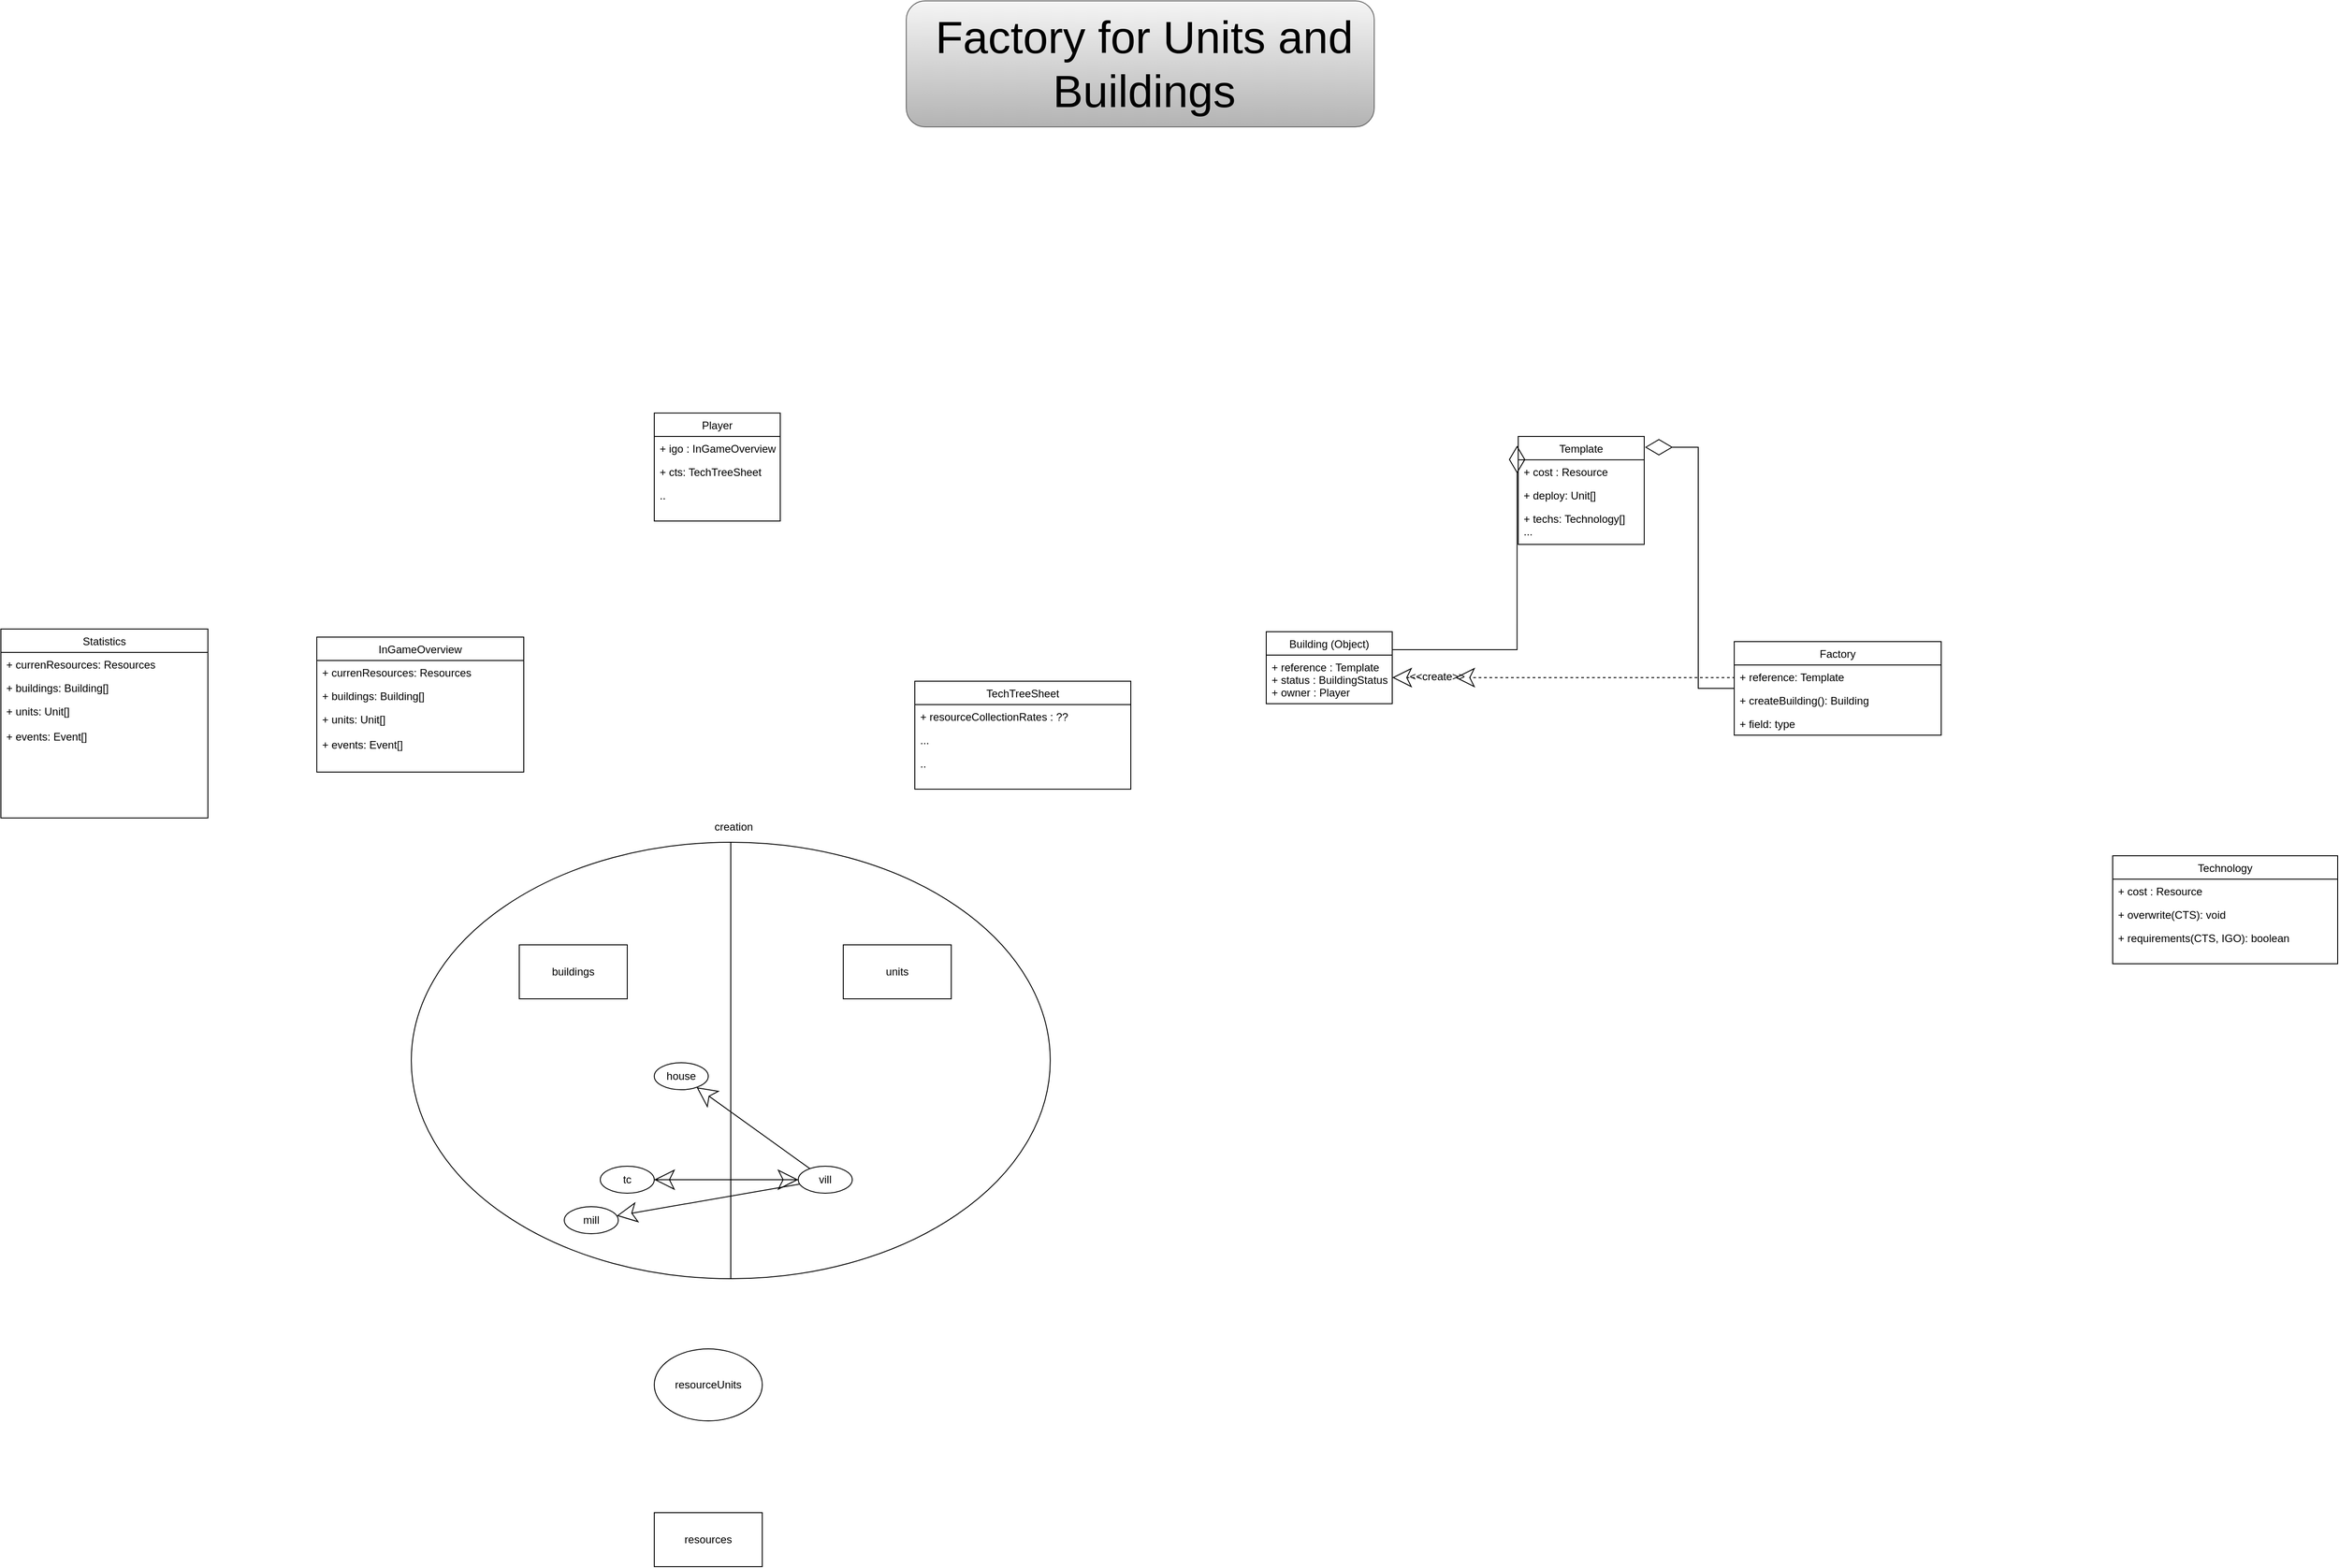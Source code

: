 <mxfile version="11.2.5" type="device" pages="1"><diagram id="2Q4ShnVCX6wNKsT7FVy_" name="Page-1"><mxGraphModel dx="2875" dy="1885" grid="1" gridSize="10" guides="1" tooltips="1" connect="1" arrows="1" fold="1" page="1" pageScale="1" pageWidth="827" pageHeight="1169" math="0" shadow="0"><root><mxCell id="0"/><mxCell id="1" parent="0"/><mxCell id="pLUa0NyGpucSk5SA1N4r-1" value="Template" style="swimlane;fontStyle=0;childLayout=stackLayout;horizontal=1;startSize=26;fillColor=none;horizontalStack=0;resizeParent=1;resizeParentMax=0;resizeLast=0;collapsible=1;marginBottom=0;" vertex="1" parent="1"><mxGeometry x="330" y="114" width="140" height="120" as="geometry"/></mxCell><mxCell id="pLUa0NyGpucSk5SA1N4r-2" value="+ cost : Resource" style="text;strokeColor=none;fillColor=none;align=left;verticalAlign=top;spacingLeft=4;spacingRight=4;overflow=hidden;rotatable=0;points=[[0,0.5],[1,0.5]];portConstraint=eastwest;" vertex="1" parent="pLUa0NyGpucSk5SA1N4r-1"><mxGeometry y="26" width="140" height="26" as="geometry"/></mxCell><mxCell id="pLUa0NyGpucSk5SA1N4r-4" value="+ deploy: Unit[]" style="text;strokeColor=none;fillColor=none;align=left;verticalAlign=top;spacingLeft=4;spacingRight=4;overflow=hidden;rotatable=0;points=[[0,0.5],[1,0.5]];portConstraint=eastwest;" vertex="1" parent="pLUa0NyGpucSk5SA1N4r-1"><mxGeometry y="52" width="140" height="26" as="geometry"/></mxCell><mxCell id="pLUa0NyGpucSk5SA1N4r-3" value="+ techs: Technology[]&#10;..." style="text;strokeColor=none;fillColor=none;align=left;verticalAlign=top;spacingLeft=4;spacingRight=4;overflow=hidden;rotatable=0;points=[[0,0.5],[1,0.5]];portConstraint=eastwest;" vertex="1" parent="pLUa0NyGpucSk5SA1N4r-1"><mxGeometry y="78" width="140" height="42" as="geometry"/></mxCell><mxCell id="pLUa0NyGpucSk5SA1N4r-7" value="" style="group" vertex="1" connectable="0" parent="1"><mxGeometry x="-350" y="-370" width="520" height="140" as="geometry"/></mxCell><mxCell id="pLUa0NyGpucSk5SA1N4r-6" value="" style="rounded=1;whiteSpace=wrap;html=1;gradientColor=#b3b3b3;fillColor=#f5f5f5;strokeColor=#666666;" vertex="1" parent="pLUa0NyGpucSk5SA1N4r-7"><mxGeometry width="520.0" height="140" as="geometry"/></mxCell><mxCell id="pLUa0NyGpucSk5SA1N4r-5" value="&lt;font style=&quot;font-size: 50px&quot;&gt;Factory for Units and Buildings&lt;/font&gt;" style="text;html=1;strokeColor=none;fillColor=none;align=center;verticalAlign=middle;whiteSpace=wrap;rounded=0;" vertex="1" parent="pLUa0NyGpucSk5SA1N4r-7"><mxGeometry x="9.286" y="30.0" width="510.714" height="80" as="geometry"/></mxCell><mxCell id="pLUa0NyGpucSk5SA1N4r-8" value="Factory" style="swimlane;fontStyle=0;childLayout=stackLayout;horizontal=1;startSize=26;fillColor=none;horizontalStack=0;resizeParent=1;resizeParentMax=0;resizeLast=0;collapsible=1;marginBottom=0;" vertex="1" parent="1"><mxGeometry x="570" y="342" width="230" height="104" as="geometry"/></mxCell><mxCell id="pLUa0NyGpucSk5SA1N4r-9" value="+ reference: Template" style="text;strokeColor=none;fillColor=none;align=left;verticalAlign=top;spacingLeft=4;spacingRight=4;overflow=hidden;rotatable=0;points=[[0,0.5],[1,0.5]];portConstraint=eastwest;" vertex="1" parent="pLUa0NyGpucSk5SA1N4r-8"><mxGeometry y="26" width="230" height="26" as="geometry"/></mxCell><mxCell id="pLUa0NyGpucSk5SA1N4r-10" value="+ createBuilding(): Building" style="text;strokeColor=none;fillColor=none;align=left;verticalAlign=top;spacingLeft=4;spacingRight=4;overflow=hidden;rotatable=0;points=[[0,0.5],[1,0.5]];portConstraint=eastwest;" vertex="1" parent="pLUa0NyGpucSk5SA1N4r-8"><mxGeometry y="52" width="230" height="26" as="geometry"/></mxCell><mxCell id="pLUa0NyGpucSk5SA1N4r-11" value="+ field: type" style="text;strokeColor=none;fillColor=none;align=left;verticalAlign=top;spacingLeft=4;spacingRight=4;overflow=hidden;rotatable=0;points=[[0,0.5],[1,0.5]];portConstraint=eastwest;" vertex="1" parent="pLUa0NyGpucSk5SA1N4r-8"><mxGeometry y="78" width="230" height="26" as="geometry"/></mxCell><mxCell id="pLUa0NyGpucSk5SA1N4r-49" style="edgeStyle=orthogonalEdgeStyle;rounded=0;orthogonalLoop=1;jettySize=auto;html=1;exitX=1;exitY=0.25;exitDx=0;exitDy=0;endArrow=diamondThin;endFill=0;endSize=28;strokeWidth=1;entryX=-0.009;entryY=0.085;entryDx=0;entryDy=0;entryPerimeter=0;" edge="1" parent="1" source="pLUa0NyGpucSk5SA1N4r-12" target="pLUa0NyGpucSk5SA1N4r-1"><mxGeometry relative="1" as="geometry"><mxPoint x="250" y="210" as="targetPoint"/></mxGeometry></mxCell><mxCell id="pLUa0NyGpucSk5SA1N4r-12" value="Building (Object)" style="swimlane;fontStyle=0;childLayout=stackLayout;horizontal=1;startSize=26;fillColor=none;horizontalStack=0;resizeParent=1;resizeParentMax=0;resizeLast=0;collapsible=1;marginBottom=0;" vertex="1" parent="1"><mxGeometry x="50" y="331" width="140" height="80" as="geometry"/></mxCell><mxCell id="pLUa0NyGpucSk5SA1N4r-13" value="+ reference : Template&#10;+ status : BuildingStatus&#10;+ owner : Player" style="text;strokeColor=none;fillColor=none;align=left;verticalAlign=top;spacingLeft=4;spacingRight=4;overflow=hidden;rotatable=0;points=[[0,0.5],[1,0.5]];portConstraint=eastwest;" vertex="1" parent="pLUa0NyGpucSk5SA1N4r-12"><mxGeometry y="26" width="140" height="54" as="geometry"/></mxCell><mxCell id="pLUa0NyGpucSk5SA1N4r-21" value="Player" style="swimlane;fontStyle=0;childLayout=stackLayout;horizontal=1;startSize=26;fillColor=none;horizontalStack=0;resizeParent=1;resizeParentMax=0;resizeLast=0;collapsible=1;marginBottom=0;" vertex="1" parent="1"><mxGeometry x="-630" y="88" width="140" height="120" as="geometry"/></mxCell><mxCell id="pLUa0NyGpucSk5SA1N4r-22" value="+ igo : InGameOverview" style="text;strokeColor=none;fillColor=none;align=left;verticalAlign=top;spacingLeft=4;spacingRight=4;overflow=hidden;rotatable=0;points=[[0,0.5],[1,0.5]];portConstraint=eastwest;" vertex="1" parent="pLUa0NyGpucSk5SA1N4r-21"><mxGeometry y="26" width="140" height="26" as="geometry"/></mxCell><mxCell id="pLUa0NyGpucSk5SA1N4r-23" value="+ cts: TechTreeSheet" style="text;strokeColor=none;fillColor=none;align=left;verticalAlign=top;spacingLeft=4;spacingRight=4;overflow=hidden;rotatable=0;points=[[0,0.5],[1,0.5]];portConstraint=eastwest;" vertex="1" parent="pLUa0NyGpucSk5SA1N4r-21"><mxGeometry y="52" width="140" height="26" as="geometry"/></mxCell><mxCell id="pLUa0NyGpucSk5SA1N4r-24" value=".." style="text;strokeColor=none;fillColor=none;align=left;verticalAlign=top;spacingLeft=4;spacingRight=4;overflow=hidden;rotatable=0;points=[[0,0.5],[1,0.5]];portConstraint=eastwest;" vertex="1" parent="pLUa0NyGpucSk5SA1N4r-21"><mxGeometry y="78" width="140" height="42" as="geometry"/></mxCell><mxCell id="pLUa0NyGpucSk5SA1N4r-25" value="InGameOverview" style="swimlane;fontStyle=0;childLayout=stackLayout;horizontal=1;startSize=26;fillColor=none;horizontalStack=0;resizeParent=1;resizeParentMax=0;resizeLast=0;collapsible=1;marginBottom=0;" vertex="1" parent="1"><mxGeometry x="-1005" y="337" width="230" height="150" as="geometry"/></mxCell><mxCell id="pLUa0NyGpucSk5SA1N4r-26" value="+ currenResources: Resources" style="text;strokeColor=none;fillColor=none;align=left;verticalAlign=top;spacingLeft=4;spacingRight=4;overflow=hidden;rotatable=0;points=[[0,0.5],[1,0.5]];portConstraint=eastwest;" vertex="1" parent="pLUa0NyGpucSk5SA1N4r-25"><mxGeometry y="26" width="230" height="26" as="geometry"/></mxCell><mxCell id="pLUa0NyGpucSk5SA1N4r-27" value="+ buildings: Building[]" style="text;strokeColor=none;fillColor=none;align=left;verticalAlign=top;spacingLeft=4;spacingRight=4;overflow=hidden;rotatable=0;points=[[0,0.5],[1,0.5]];portConstraint=eastwest;" vertex="1" parent="pLUa0NyGpucSk5SA1N4r-25"><mxGeometry y="52" width="230" height="26" as="geometry"/></mxCell><mxCell id="pLUa0NyGpucSk5SA1N4r-28" value="+ units: Unit[]&#10;&#10;+ events: Event[]" style="text;strokeColor=none;fillColor=none;align=left;verticalAlign=top;spacingLeft=4;spacingRight=4;overflow=hidden;rotatable=0;points=[[0,0.5],[1,0.5]];portConstraint=eastwest;" vertex="1" parent="pLUa0NyGpucSk5SA1N4r-25"><mxGeometry y="78" width="230" height="72" as="geometry"/></mxCell><mxCell id="pLUa0NyGpucSk5SA1N4r-29" value="TechTreeSheet" style="swimlane;fontStyle=0;childLayout=stackLayout;horizontal=1;startSize=26;fillColor=none;horizontalStack=0;resizeParent=1;resizeParentMax=0;resizeLast=0;collapsible=1;marginBottom=0;" vertex="1" parent="1"><mxGeometry x="-340.5" y="386" width="240" height="120" as="geometry"/></mxCell><mxCell id="pLUa0NyGpucSk5SA1N4r-30" value="+ resourceCollectionRates : ??" style="text;strokeColor=none;fillColor=none;align=left;verticalAlign=top;spacingLeft=4;spacingRight=4;overflow=hidden;rotatable=0;points=[[0,0.5],[1,0.5]];portConstraint=eastwest;" vertex="1" parent="pLUa0NyGpucSk5SA1N4r-29"><mxGeometry y="26" width="240" height="26" as="geometry"/></mxCell><mxCell id="pLUa0NyGpucSk5SA1N4r-31" value="..." style="text;strokeColor=none;fillColor=none;align=left;verticalAlign=top;spacingLeft=4;spacingRight=4;overflow=hidden;rotatable=0;points=[[0,0.5],[1,0.5]];portConstraint=eastwest;" vertex="1" parent="pLUa0NyGpucSk5SA1N4r-29"><mxGeometry y="52" width="240" height="26" as="geometry"/></mxCell><mxCell id="pLUa0NyGpucSk5SA1N4r-32" value=".." style="text;strokeColor=none;fillColor=none;align=left;verticalAlign=top;spacingLeft=4;spacingRight=4;overflow=hidden;rotatable=0;points=[[0,0.5],[1,0.5]];portConstraint=eastwest;" vertex="1" parent="pLUa0NyGpucSk5SA1N4r-29"><mxGeometry y="78" width="240" height="42" as="geometry"/></mxCell><mxCell id="pLUa0NyGpucSk5SA1N4r-33" value="Statistics" style="swimlane;fontStyle=0;childLayout=stackLayout;horizontal=1;startSize=26;fillColor=none;horizontalStack=0;resizeParent=1;resizeParentMax=0;resizeLast=0;collapsible=1;marginBottom=0;" vertex="1" parent="1"><mxGeometry x="-1356" y="328" width="230" height="210" as="geometry"/></mxCell><mxCell id="pLUa0NyGpucSk5SA1N4r-34" value="+ currenResources: Resources" style="text;strokeColor=none;fillColor=none;align=left;verticalAlign=top;spacingLeft=4;spacingRight=4;overflow=hidden;rotatable=0;points=[[0,0.5],[1,0.5]];portConstraint=eastwest;" vertex="1" parent="pLUa0NyGpucSk5SA1N4r-33"><mxGeometry y="26" width="230" height="26" as="geometry"/></mxCell><mxCell id="pLUa0NyGpucSk5SA1N4r-35" value="+ buildings: Building[]" style="text;strokeColor=none;fillColor=none;align=left;verticalAlign=top;spacingLeft=4;spacingRight=4;overflow=hidden;rotatable=0;points=[[0,0.5],[1,0.5]];portConstraint=eastwest;" vertex="1" parent="pLUa0NyGpucSk5SA1N4r-33"><mxGeometry y="52" width="230" height="26" as="geometry"/></mxCell><mxCell id="pLUa0NyGpucSk5SA1N4r-36" value="+ units: Unit[]&#10;&#10;+ events: Event[]" style="text;strokeColor=none;fillColor=none;align=left;verticalAlign=top;spacingLeft=4;spacingRight=4;overflow=hidden;rotatable=0;points=[[0,0.5],[1,0.5]];portConstraint=eastwest;" vertex="1" parent="pLUa0NyGpucSk5SA1N4r-33"><mxGeometry y="78" width="230" height="132" as="geometry"/></mxCell><mxCell id="pLUa0NyGpucSk5SA1N4r-44" style="edgeStyle=orthogonalEdgeStyle;rounded=0;orthogonalLoop=1;jettySize=auto;html=1;exitX=0;exitY=0.5;exitDx=0;exitDy=0;endArrow=classic;endFill=0;endSize=19;strokeWidth=1;dashed=1;" edge="1" parent="1" source="pLUa0NyGpucSk5SA1N4r-47" target="pLUa0NyGpucSk5SA1N4r-13"><mxGeometry relative="1" as="geometry"><Array as="points"><mxPoint x="220" y="382"/></Array></mxGeometry></mxCell><mxCell id="pLUa0NyGpucSk5SA1N4r-47" value="&amp;lt;&amp;lt;create&amp;gt;&amp;gt;" style="text;html=1;strokeColor=none;fillColor=none;align=center;verticalAlign=middle;whiteSpace=wrap;rounded=0;" vertex="1" parent="1"><mxGeometry x="220" y="371" width="40" height="20" as="geometry"/></mxCell><mxCell id="pLUa0NyGpucSk5SA1N4r-48" style="edgeStyle=orthogonalEdgeStyle;rounded=0;orthogonalLoop=1;jettySize=auto;html=1;exitX=0;exitY=0.5;exitDx=0;exitDy=0;endArrow=classic;endFill=0;endSize=19;strokeWidth=1;dashed=1;" edge="1" parent="1" source="pLUa0NyGpucSk5SA1N4r-9" target="pLUa0NyGpucSk5SA1N4r-47"><mxGeometry relative="1" as="geometry"><mxPoint x="570.412" y="407.471" as="sourcePoint"/><mxPoint x="-15.5" y="318.059" as="targetPoint"/><Array as="points"><mxPoint x="240" y="382"/></Array></mxGeometry></mxCell><mxCell id="pLUa0NyGpucSk5SA1N4r-39" style="edgeStyle=orthogonalEdgeStyle;rounded=0;orthogonalLoop=1;jettySize=auto;html=1;endArrow=diamondThin;endFill=0;strokeWidth=1;endSize=28;entryX=1.006;entryY=0.1;entryDx=0;entryDy=0;entryPerimeter=0;" edge="1" parent="1" source="pLUa0NyGpucSk5SA1N4r-8" target="pLUa0NyGpucSk5SA1N4r-1"><mxGeometry relative="1" as="geometry"/></mxCell><mxCell id="pLUa0NyGpucSk5SA1N4r-50" value="Technology" style="swimlane;fontStyle=0;childLayout=stackLayout;horizontal=1;startSize=26;fillColor=none;horizontalStack=0;resizeParent=1;resizeParentMax=0;resizeLast=0;collapsible=1;marginBottom=0;" vertex="1" parent="1"><mxGeometry x="990.5" y="580" width="250" height="120" as="geometry"/></mxCell><mxCell id="pLUa0NyGpucSk5SA1N4r-51" value="+ cost : Resource" style="text;strokeColor=none;fillColor=none;align=left;verticalAlign=top;spacingLeft=4;spacingRight=4;overflow=hidden;rotatable=0;points=[[0,0.5],[1,0.5]];portConstraint=eastwest;" vertex="1" parent="pLUa0NyGpucSk5SA1N4r-50"><mxGeometry y="26" width="250" height="26" as="geometry"/></mxCell><mxCell id="pLUa0NyGpucSk5SA1N4r-52" value="+ overwrite(CTS): void" style="text;strokeColor=none;fillColor=none;align=left;verticalAlign=top;spacingLeft=4;spacingRight=4;overflow=hidden;rotatable=0;points=[[0,0.5],[1,0.5]];portConstraint=eastwest;" vertex="1" parent="pLUa0NyGpucSk5SA1N4r-50"><mxGeometry y="52" width="250" height="26" as="geometry"/></mxCell><mxCell id="pLUa0NyGpucSk5SA1N4r-53" value="+ requirements(CTS, IGO): boolean" style="text;strokeColor=none;fillColor=none;align=left;verticalAlign=top;spacingLeft=4;spacingRight=4;overflow=hidden;rotatable=0;points=[[0,0.5],[1,0.5]];portConstraint=eastwest;" vertex="1" parent="pLUa0NyGpucSk5SA1N4r-50"><mxGeometry y="78" width="250" height="42" as="geometry"/></mxCell><mxCell id="pLUa0NyGpucSk5SA1N4r-55" value="" style="ellipse;whiteSpace=wrap;html=1;" vertex="1" parent="1"><mxGeometry x="-900" y="565" width="710" height="485" as="geometry"/></mxCell><mxCell id="pLUa0NyGpucSk5SA1N4r-56" value="creation" style="text;html=1;resizable=0;points=[];autosize=1;align=left;verticalAlign=top;spacingTop=-4;" vertex="1" parent="1"><mxGeometry x="-565" y="538" width="60" height="20" as="geometry"/></mxCell><mxCell id="pLUa0NyGpucSk5SA1N4r-59" value="" style="endArrow=none;html=1;strokeWidth=1;entryX=0.5;entryY=0;entryDx=0;entryDy=0;exitX=0.5;exitY=1;exitDx=0;exitDy=0;" edge="1" parent="1" source="pLUa0NyGpucSk5SA1N4r-55" target="pLUa0NyGpucSk5SA1N4r-55"><mxGeometry width="50" height="50" relative="1" as="geometry"><mxPoint x="-1200" y="1120" as="sourcePoint"/><mxPoint x="-1150" y="1070" as="targetPoint"/></mxGeometry></mxCell><mxCell id="pLUa0NyGpucSk5SA1N4r-61" value="buildings" style="rounded=0;whiteSpace=wrap;html=1;" vertex="1" parent="1"><mxGeometry x="-780" y="679" width="120" height="60" as="geometry"/></mxCell><mxCell id="pLUa0NyGpucSk5SA1N4r-62" value="units" style="rounded=0;whiteSpace=wrap;html=1;" vertex="1" parent="1"><mxGeometry x="-420" y="679" width="120" height="60" as="geometry"/></mxCell><mxCell id="pLUa0NyGpucSk5SA1N4r-63" value="resources" style="rounded=0;whiteSpace=wrap;html=1;" vertex="1" parent="1"><mxGeometry x="-630" y="1310" width="120" height="60" as="geometry"/></mxCell><mxCell id="pLUa0NyGpucSk5SA1N4r-64" value="resourceUnits" style="ellipse;whiteSpace=wrap;html=1;" vertex="1" parent="1"><mxGeometry x="-630" y="1128" width="120" height="80" as="geometry"/></mxCell><mxCell id="pLUa0NyGpucSk5SA1N4r-69" style="rounded=0;orthogonalLoop=1;jettySize=auto;html=1;endArrow=classic;endFill=0;endSize=20;strokeWidth=1;" edge="1" parent="1" source="pLUa0NyGpucSk5SA1N4r-65" target="pLUa0NyGpucSk5SA1N4r-66"><mxGeometry relative="1" as="geometry"/></mxCell><mxCell id="pLUa0NyGpucSk5SA1N4r-71" style="edgeStyle=none;rounded=0;orthogonalLoop=1;jettySize=auto;html=1;endArrow=classic;endFill=0;endSize=20;strokeWidth=1;" edge="1" parent="1" source="pLUa0NyGpucSk5SA1N4r-65" target="pLUa0NyGpucSk5SA1N4r-68"><mxGeometry relative="1" as="geometry"/></mxCell><mxCell id="pLUa0NyGpucSk5SA1N4r-72" style="edgeStyle=none;rounded=0;orthogonalLoop=1;jettySize=auto;html=1;endArrow=classic;endFill=0;endSize=20;strokeWidth=1;" edge="1" parent="1" source="pLUa0NyGpucSk5SA1N4r-65" target="pLUa0NyGpucSk5SA1N4r-67"><mxGeometry relative="1" as="geometry"/></mxCell><mxCell id="pLUa0NyGpucSk5SA1N4r-65" value="vill" style="ellipse;whiteSpace=wrap;html=1;" vertex="1" parent="1"><mxGeometry x="-470" y="925" width="60" height="30" as="geometry"/></mxCell><mxCell id="pLUa0NyGpucSk5SA1N4r-70" style="edgeStyle=none;rounded=0;orthogonalLoop=1;jettySize=auto;html=1;exitX=1;exitY=0.5;exitDx=0;exitDy=0;endArrow=classic;endFill=0;endSize=20;strokeWidth=1;" edge="1" parent="1" source="pLUa0NyGpucSk5SA1N4r-66" target="pLUa0NyGpucSk5SA1N4r-65"><mxGeometry relative="1" as="geometry"/></mxCell><mxCell id="pLUa0NyGpucSk5SA1N4r-66" value="tc" style="ellipse;whiteSpace=wrap;html=1;" vertex="1" parent="1"><mxGeometry x="-690" y="925" width="60" height="30" as="geometry"/></mxCell><mxCell id="pLUa0NyGpucSk5SA1N4r-67" value="house" style="ellipse;whiteSpace=wrap;html=1;" vertex="1" parent="1"><mxGeometry x="-630" y="810" width="60" height="30" as="geometry"/></mxCell><mxCell id="pLUa0NyGpucSk5SA1N4r-68" value="mill" style="ellipse;whiteSpace=wrap;html=1;" vertex="1" parent="1"><mxGeometry x="-730" y="970" width="60" height="30" as="geometry"/></mxCell></root></mxGraphModel></diagram></mxfile>